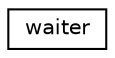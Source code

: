 digraph "Graphical Class Hierarchy"
{
 // LATEX_PDF_SIZE
  edge [fontname="Helvetica",fontsize="10",labelfontname="Helvetica",labelfontsize="10"];
  node [fontname="Helvetica",fontsize="10",shape=record];
  rankdir="LR";
  Node0 [label="waiter",height=0.2,width=0.4,color="black", fillcolor="white", style="filled",URL="$classwaiter.html",tooltip=" "];
}
